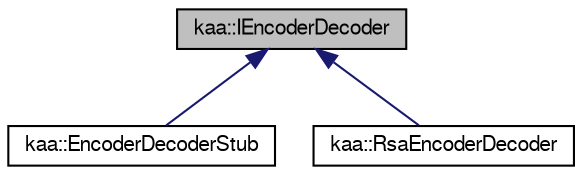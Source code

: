 digraph "kaa::IEncoderDecoder"
{
  bgcolor="transparent";
  edge [fontname="FreeSans",fontsize="10",labelfontname="FreeSans",labelfontsize="10"];
  node [fontname="FreeSans",fontsize="10",shape=record];
  Node1 [label="kaa::IEncoderDecoder",height=0.2,width=0.4,color="black", fillcolor="grey75", style="filled" fontcolor="black"];
  Node1 -> Node2 [dir="back",color="midnightblue",fontsize="10",style="solid",fontname="FreeSans"];
  Node2 [label="kaa::EncoderDecoderStub",height=0.2,width=0.4,color="black",URL="$classkaa_1_1EncoderDecoderStub.html"];
  Node1 -> Node3 [dir="back",color="midnightblue",fontsize="10",style="solid",fontname="FreeSans"];
  Node3 [label="kaa::RsaEncoderDecoder",height=0.2,width=0.4,color="black",URL="$classkaa_1_1RsaEncoderDecoder.html"];
}
